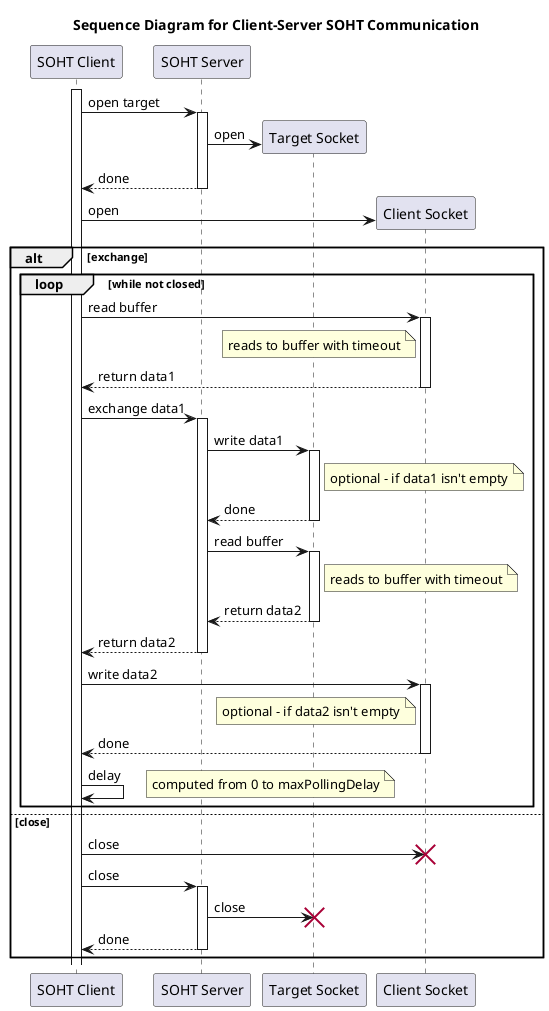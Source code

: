 @startuml
'https://plantuml.com/sequence-diagram
title Sequence Diagram for Client-Server SOHT Communication

'autonumber
activate "SOHT Client"

"SOHT Client" -> "SOHT Server" ++: open target
"SOHT Server" -> "Target Socket" **: open
"SOHT Server" --> "SOHT Client" --: done

"SOHT Client" -> "Client Socket" **: open

alt exchange

  loop while not closed

    "SOHT Client" -> "Client Socket" ++: read buffer
    note left of "Client Socket": reads to buffer with timeout
    "SOHT Client" <-- "Client Socket" --: return data1

    "SOHT Client" -> "SOHT Server" ++: exchange data1

    "SOHT Server" -> "Target Socket" ++: write data1
    note right of "Target Socket": optional - if data1 isn't empty
    "SOHT Server" <-- "Target Socket" --: done

    "SOHT Server" -> "Target Socket" ++: read buffer
    note right of "Target Socket": reads to buffer with timeout
    "SOHT Server" <-- "Target Socket" --: return data2

    "SOHT Client" <-- "SOHT Server" --: return data2

    "SOHT Client" -> "Client Socket" ++: write data2
    note left of "Client Socket": optional - if data2 isn't empty
    "SOHT Client" <-- "Client Socket" --: done

    "SOHT Client" -> "SOHT Client": delay
    note right: computed from 0 to maxPollingDelay

  end loop

else close

  "SOHT Client" -> "Client Socket" !!: close

  "SOHT Client" -> "SOHT Server" ++: close
  "SOHT Server" -> "Target Socket" !!: close
  "SOHT Client" <-- "SOHT Server" --: done

end alt

@enduml